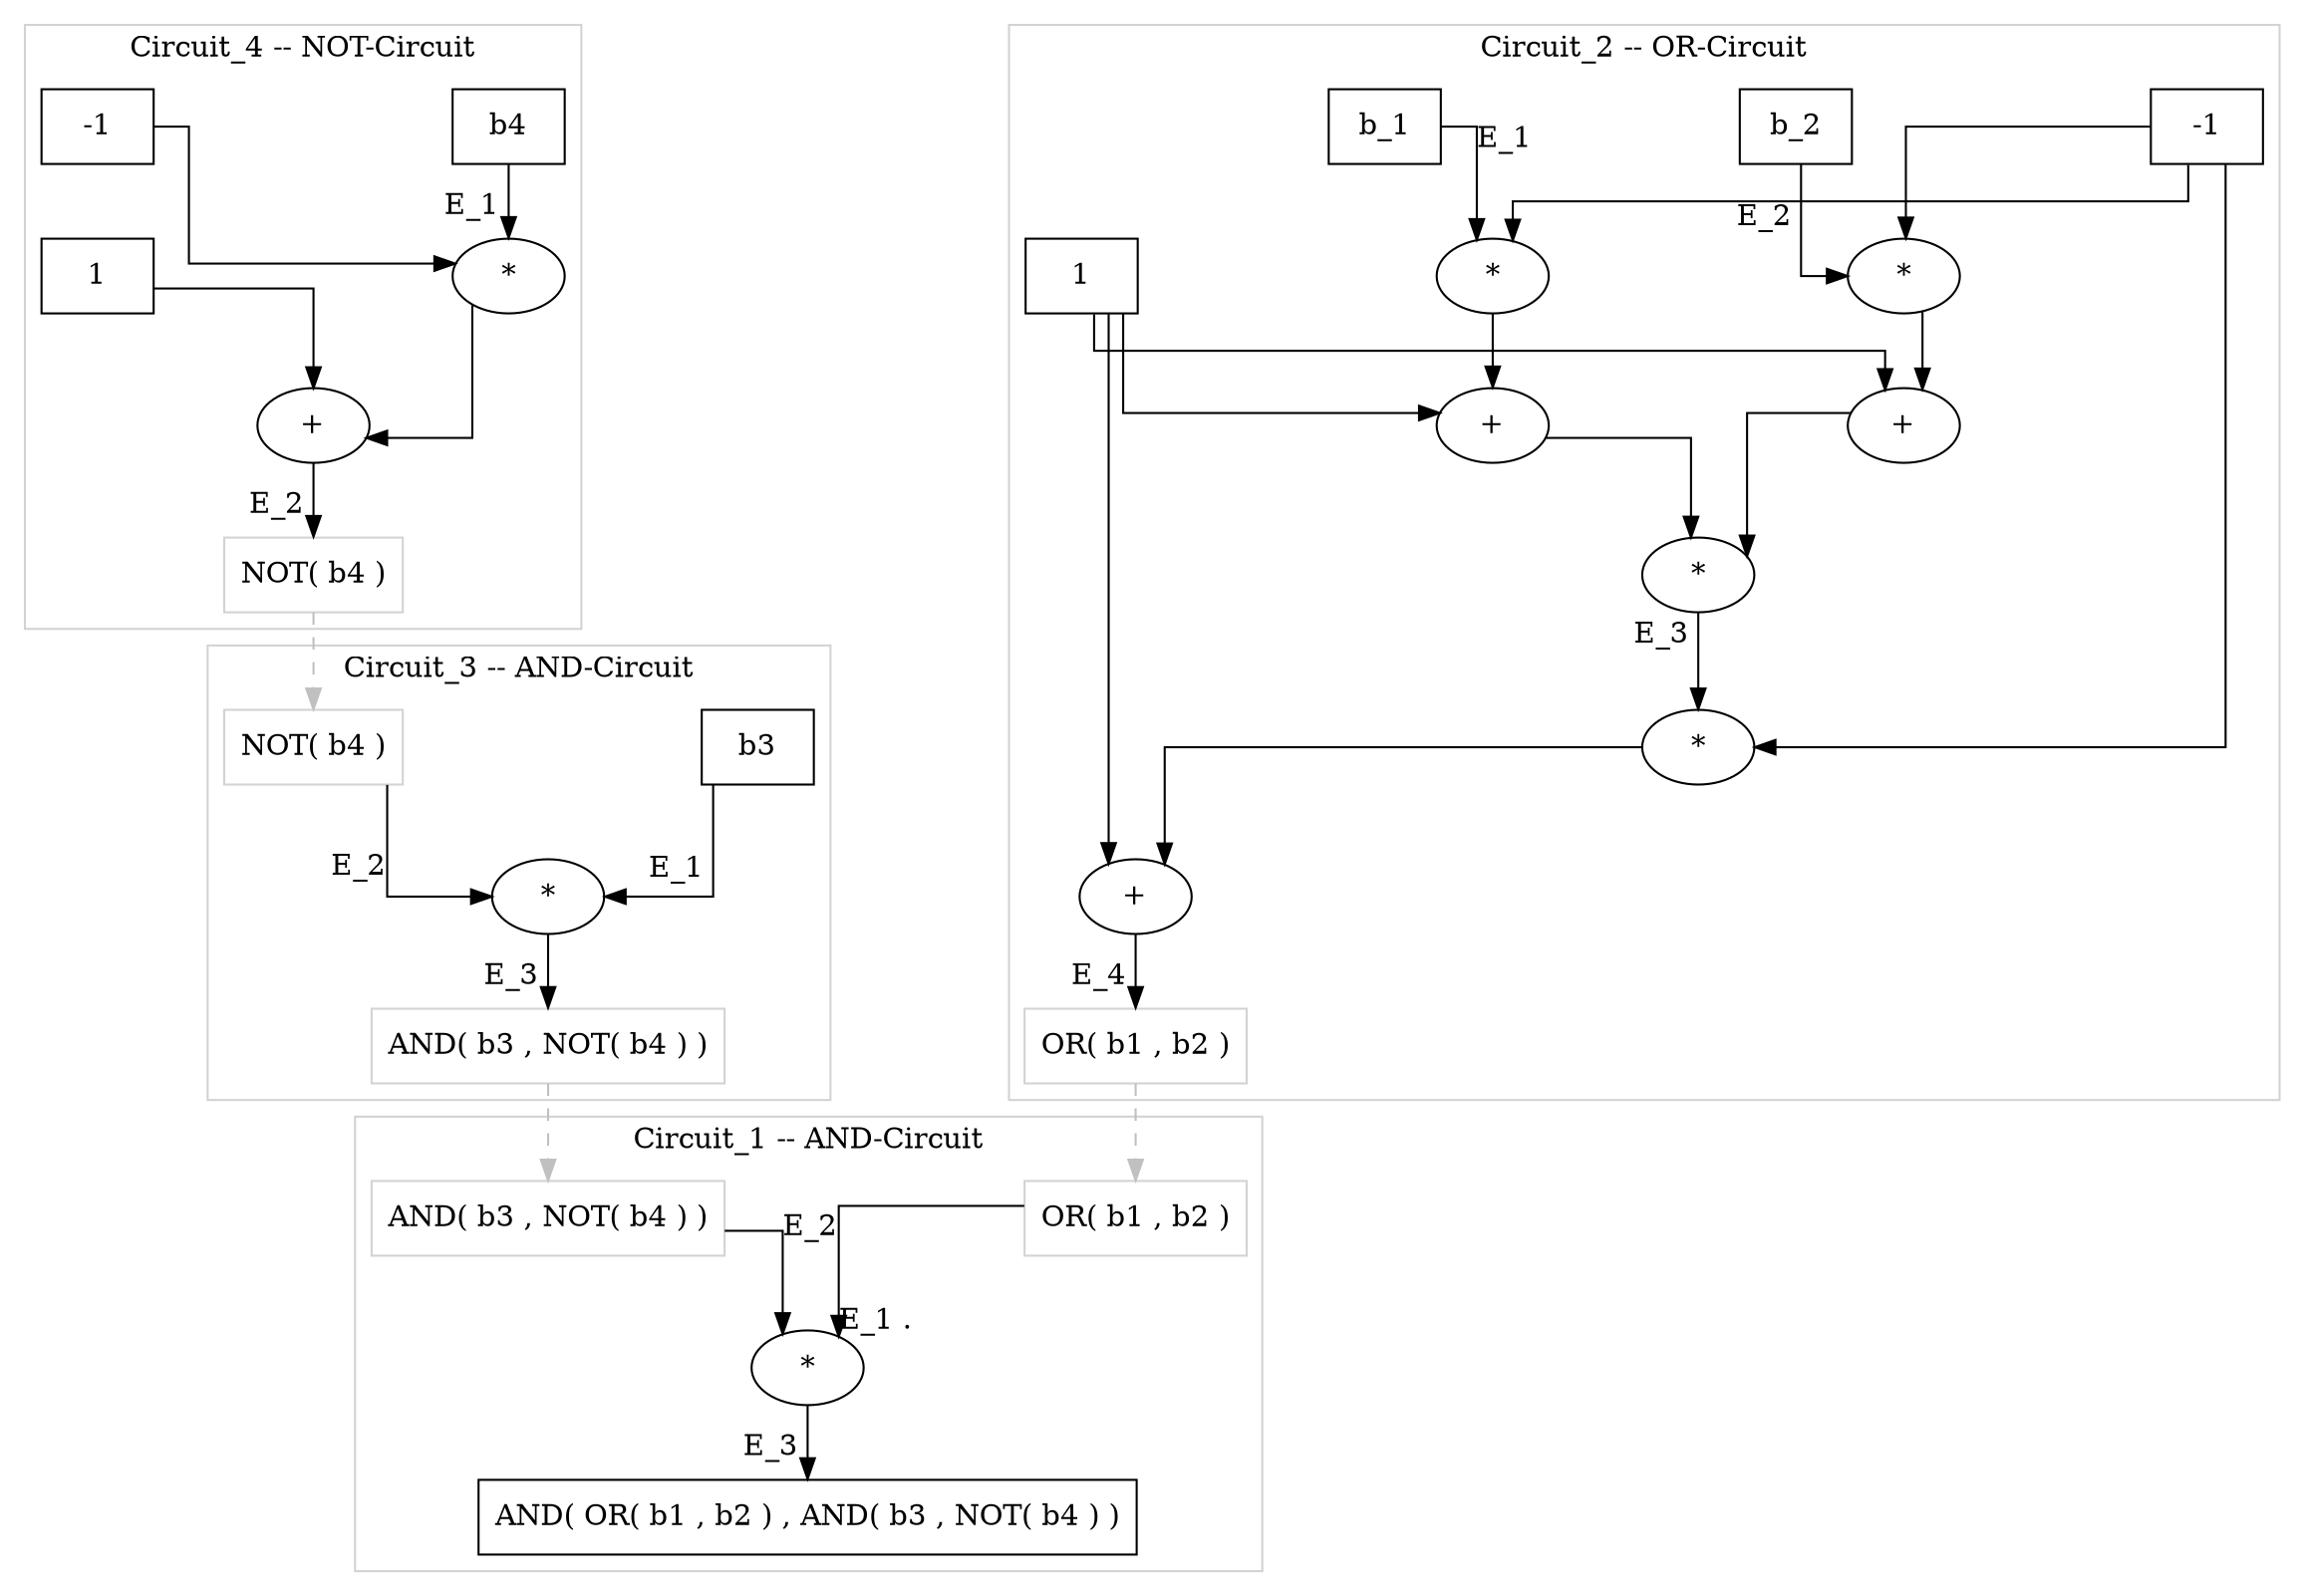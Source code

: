 digraph BOOLCOMPLEX {
	graph [center=true,
		forcelabels=true,
		nodesep=2.0,
		splines=ortho
	];
	subgraph clusterORb1b2 {
		graph [color=lightgray,
			label="Circuit_2 -- OR-Circuit"
		];
		{
			nOR5	[label="*"];
			nOR7	[label="*"];
			nOR10	[label="*"];
		}
		{
			nOR6	[label="+"];
			nOR8	[label="+"];
			nOR11	[label="+"];
		}
		nOR1	[label=b_1,
			shape=box];
		nOR1 -> nOR5	[xlabel="E_1 "];
		nOR5 -> nOR6;
		nOR2	[label=b_2,
			shape=box];
		nOR2 -> nOR7	[xlabel="E_2 "];
		nOR7 -> nOR8;
		nOR3	[label=-1,
			shape=box];
		nOR3 -> nOR5;
		nOR3 -> nOR7;
		nOR3 -> nOR10;
		nOR10 -> nOR11;
		nOR4	[label=1,
			shape=box];
		nOR4 -> nOR6;
		nOR4 -> nOR8;
		nOR4 -> nOR11;
		nOR9	[label="*"];
		nOR6 -> nOR9;
		nOR8 -> nOR9;
		nOR12	[color=lightgray,
			label="OR( b1 , b2 )",
			shape=box];
		nOR11 -> nOR12	[xlabel="E_4 "];
		nOR9 -> nOR10	[xlabel="E_3 "];
	}
	subgraph clusterANDb3NOTb4 {
		graph [color=lightgray,
			label="Circuit_3 -- AND-Circuit"
		];
		nAND21	[label=b3,
			shape=box];
		nAND23	[label="*"];
		nAND21 -> nAND23	[xlabel="E_1 "];
		nAND24	[color=lightgray,
			label="AND( b3 , NOT( b4 ) )",
			shape=box];
		nAND23 -> nAND24	[xlabel="E_3 "];
		nAND22	[color=lightgray,
			label="NOT( b4 )",
			shape=box];
		nAND22 -> nAND23	[xlabel=E_2];
	}
	subgraph clusterNOTb4 {
		graph [color=lightgray,
			label="Circuit_4 -- NOT-Circuit"
		];
		nNOT1	[label=b4,
			shape=box];
		nNOT4	[label="*"];
		nNOT1 -> nNOT4	[xlabel="E_1 "];
		nNOT5	[label="+"];
		nNOT4 -> nNOT5;
		nNOT2	[label=-1,
			shape=box];
		nNOT2 -> nNOT4;
		nNOT3	[label=1,
			shape=box];
		nNOT3 -> nNOT5;
		nNOT6	[color=lightgray,
			label="NOT( b4 )",
			shape=box];
		nNOT5 -> nNOT6	[xlabel="E_2 "];
	}
	subgraph clusterAND1 {
		graph [color=lightgray,
			label="Circuit_1 -- AND-Circuit"
		];
		nAND1_1	[color=lightgray,
			label="OR( b1 , b2 )",
			shape=box];
		nAND1_3	[label="*"];
		nAND1_1 -> nAND1_3	[headlabel="E_1 ."];
		nAND1_4	[label="AND( OR( b1 , b2 ) , AND( b3 , NOT( b4 ) )",
			shape=box];
		nAND1_3 -> nAND1_4	[xlabel="E_3 "];
		nAND1_2	[color=lightgray,
			label="AND( b3 , NOT( b4 ) )",
			shape=box];
		nAND1_2 -> nAND1_3	[xlabel="E_2 "];
	}
	nOR12 -> nAND1_1	[color=grey,
		style=dashed];
	nAND24 -> nAND1_2	[color=grey,
		style=dashed];
	nNOT6 -> nAND22	[color=grey,
		style=dashed];
}
